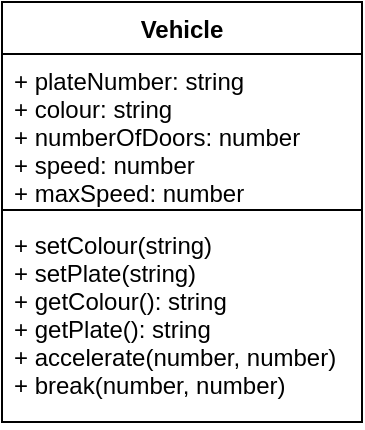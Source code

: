 <mxfile>
    <diagram id="9u5UQ36GOuH9oIpsz-M4" name="Page-1">
        <mxGraphModel dx="1086" dy="666" grid="1" gridSize="10" guides="1" tooltips="1" connect="1" arrows="1" fold="1" page="1" pageScale="1" pageWidth="827" pageHeight="1169" math="0" shadow="0">
            <root>
                <mxCell id="0"/>
                <mxCell id="1" parent="0"/>
                <mxCell id="2" value="Vehicle" style="swimlane;fontStyle=1;align=center;verticalAlign=top;childLayout=stackLayout;horizontal=1;startSize=26;horizontalStack=0;resizeParent=1;resizeParentMax=0;resizeLast=0;collapsible=1;marginBottom=0;" parent="1" vertex="1">
                    <mxGeometry x="324" y="215" width="180" height="210" as="geometry"/>
                </mxCell>
                <mxCell id="3" value="+ plateNumber: string&#10;+ colour: string&#10;+ numberOfDoors: number&#10;+ speed: number&#10;+ maxSpeed: number" style="text;strokeColor=none;fillColor=none;align=left;verticalAlign=top;spacingLeft=4;spacingRight=4;overflow=hidden;rotatable=0;points=[[0,0.5],[1,0.5]];portConstraint=eastwest;" parent="2" vertex="1">
                    <mxGeometry y="26" width="180" height="74" as="geometry"/>
                </mxCell>
                <mxCell id="4" value="" style="line;strokeWidth=1;fillColor=none;align=left;verticalAlign=middle;spacingTop=-1;spacingLeft=3;spacingRight=3;rotatable=0;labelPosition=right;points=[];portConstraint=eastwest;strokeColor=inherit;" parent="2" vertex="1">
                    <mxGeometry y="100" width="180" height="8" as="geometry"/>
                </mxCell>
                <mxCell id="5" value="+ setColour(string)&#10;+ setPlate(string)&#10;+ getColour(): string&#10;+ getPlate(): string&#10;+ accelerate(number, number)&#10;+ break(number, number)" style="text;strokeColor=none;fillColor=none;align=left;verticalAlign=top;spacingLeft=4;spacingRight=4;overflow=hidden;rotatable=0;points=[[0,0.5],[1,0.5]];portConstraint=eastwest;" parent="2" vertex="1">
                    <mxGeometry y="108" width="180" height="102" as="geometry"/>
                </mxCell>
            </root>
        </mxGraphModel>
    </diagram>
</mxfile>